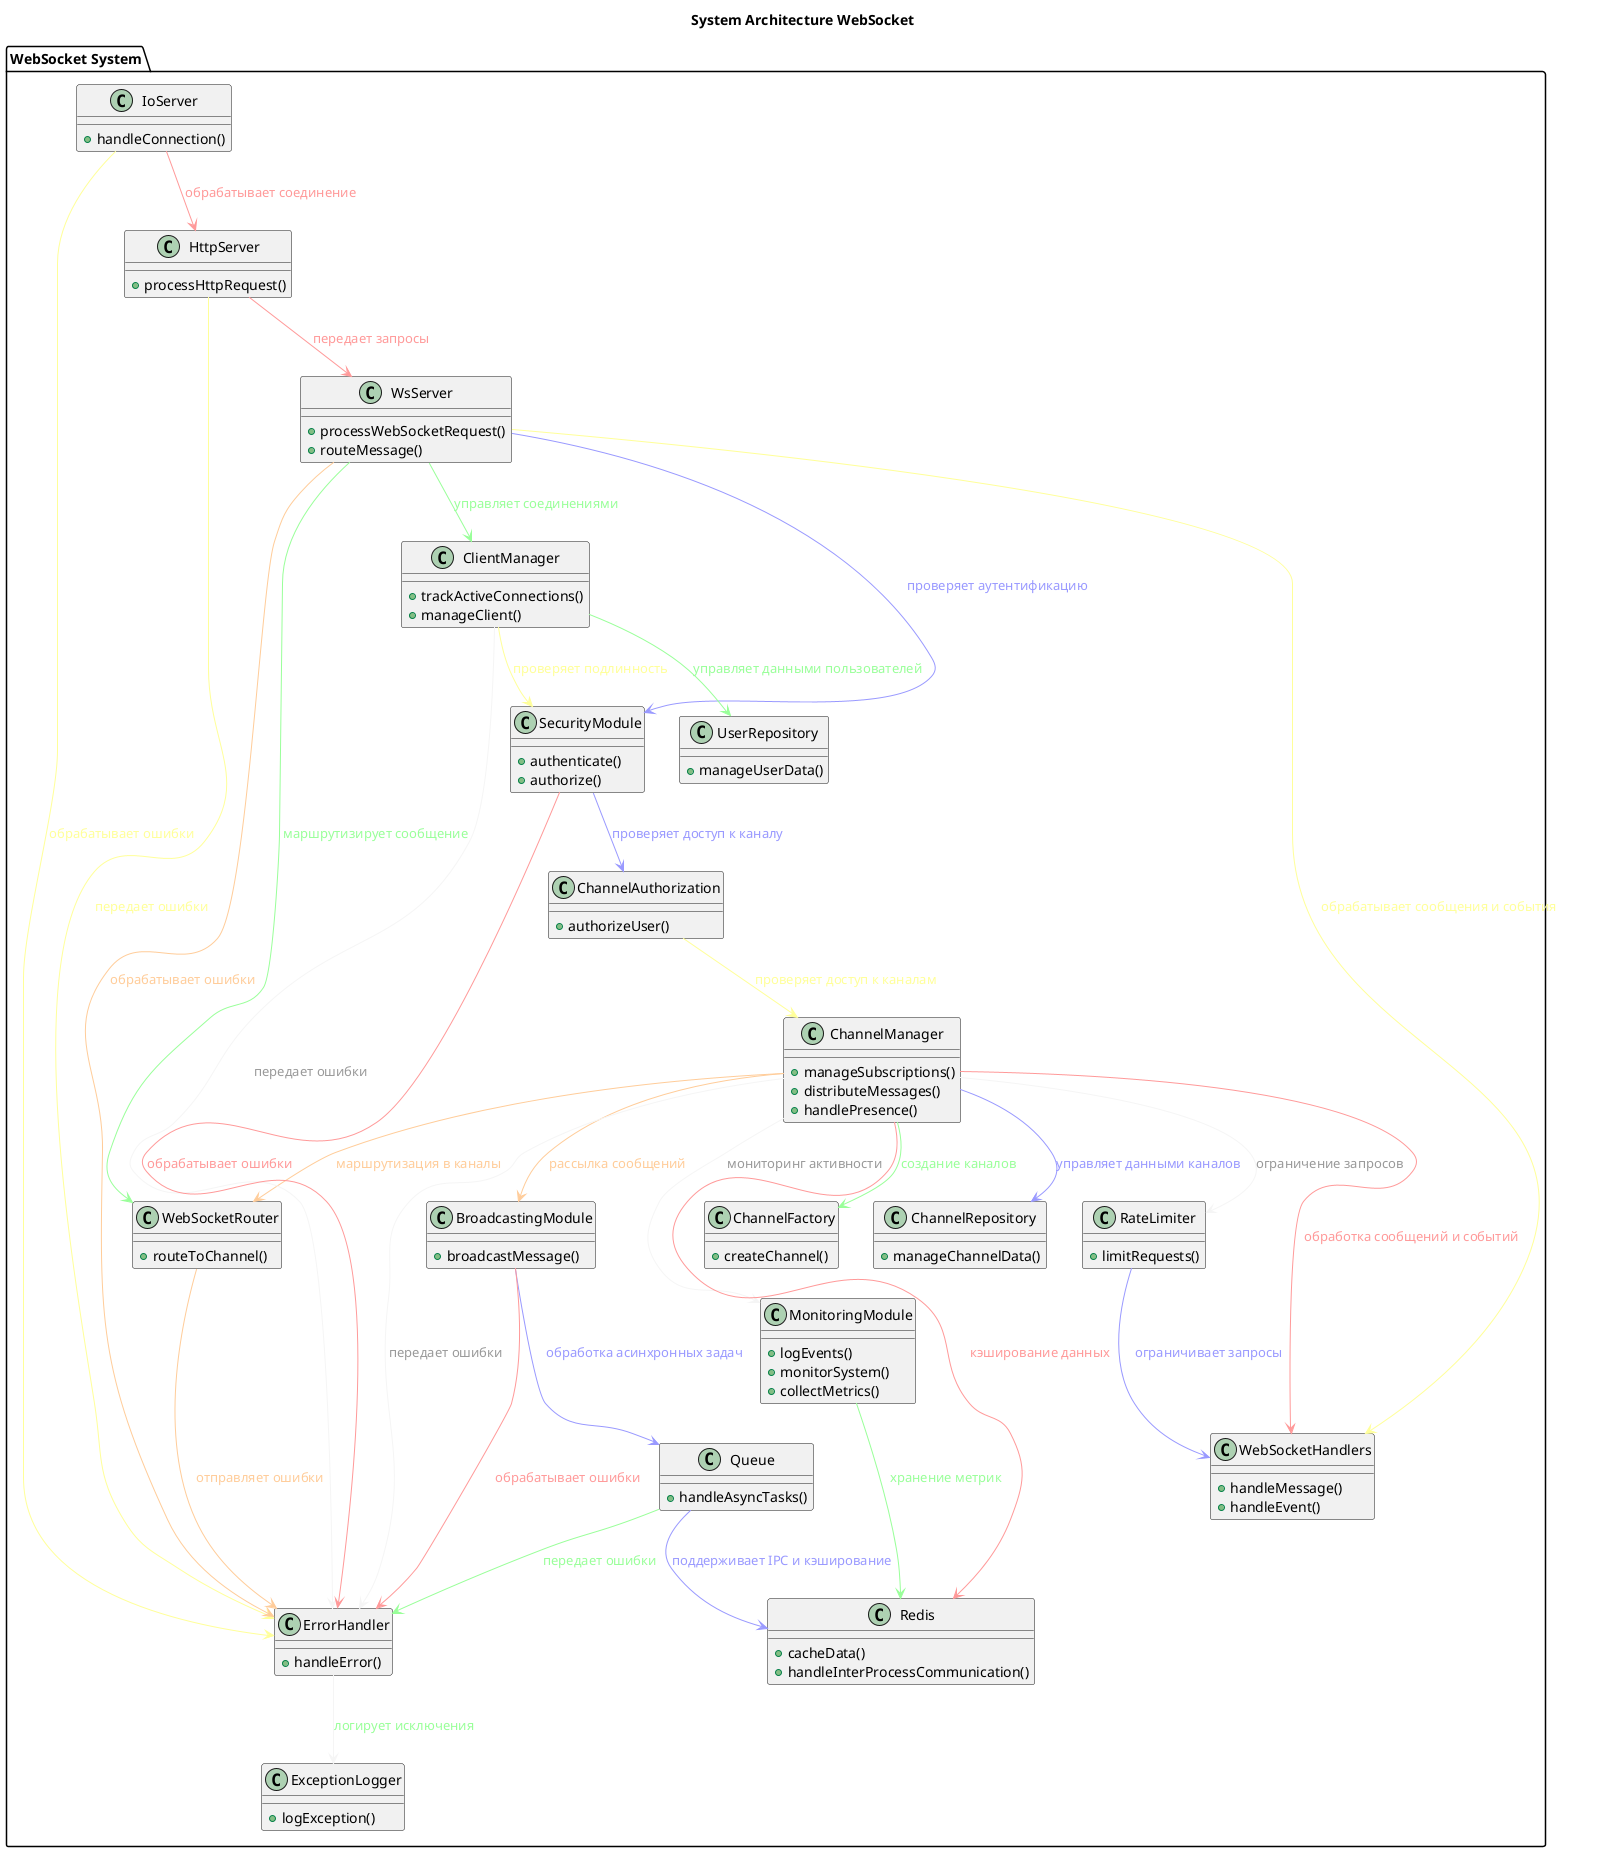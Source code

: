 @startuml
title System Architecture WebSocket

top to bottom direction

' Определяем палитру цветов для стрелок
!define COLOR_PAIR1 #F5F5F5
!define COLOR_PAIR2 #FF9999
!define COLOR_PAIR3 #99FF99
!define COLOR_PAIR4 #9999FF
!define COLOR_PAIR5 #FFFF99
!define COLOR_PAIR6 #FFCC99
!define COLOR_PAIR7 #FF99FF
!define COLOR_PAIR8 #99FFFF
!define COLOR_PAIR9 #FF6666
!define COLOR_PAIR10 #66FF66
!define COLOR_PAIR11 #6666FF
!define COLOR_PAIR12 #FFFF66
!define COLOR_PAIR13 #FFCC66
!define COLOR_PAIR14 #FF66FF
!define COLOR_PAIR15 #66FFFF
!define COLOR_PAIR16 #FF3333
!define COLOR_PAIR17 #33FF33
!define COLOR_PAIR18 #3333FF
!define COLOR_PAIR19 #FFFF33
!define COLOR_PAIR20 #FFCC33
!define COLOR_PAIR21 #FF33FF
!define COLOR_PAIR22 #33FFFF
!define COLOR_PAIR23 #FF0000
!define COLOR_PAIR24 #00FF00
!define COLOR_PAIR25 #0000FF
!define COLOR_PAIR26 #FFFF00
!define COLOR_PAIR27 #FF9900
!define COLOR_PAIR28 #99FF00
!define COLOR_PAIR29 #0099FF
!define COLOR_PAIR30 #FF00FF




package "WebSocket System" {

    ' Классы
    class ErrorHandler {
        +handleError()
        ' Комментарий: Обрабатывает ошибки и логирует исключения.
    }

    class IoServer {
        +handleConnection()
        ' Комментарий: Обрабатывает входящие соединения.
    }
    class HttpServer {
        +processHttpRequest()
        ' Комментарий: Обрабатывает HTTP-запросы для WebSocket-соединений.
    }
    class WsServer {
        +processWebSocketRequest()
        +routeMessage()
        ' Комментарий: Управляет WebSocket-соединениями и маршрутизацией сообщений.
    }
    class WebSocketRouter {
        +routeToChannel()
        ' Комментарий: Маршрутизирует сообщения в соответствующие каналы.
    }
    class ClientManager {
        +trackActiveConnections()
        +manageClient()
        ' Комментарий: Управляет активными соединениями клиентов.
    }
    class ChannelManager {
        +manageSubscriptions()
        +distributeMessages()
        +handlePresence()
        ' Комментарий: Управляет подписками, распределением сообщений и присутствием.
    }
    class SecurityModule {
        +authenticate()
        +authorize()
        ' Комментарий: Отвечает за аутентификацию и авторизацию.
    }
    class ChannelAuthorization {
        +authorizeUser()
        ' Комментарий: Проверяет доступ пользователя к каналу.
    }
    class BroadcastingModule {
        +broadcastMessage()
        ' Комментарий: Отвечает за рассылку сообщений.
    }
    class MonitoringModule {
        +logEvents()
        +monitorSystem()
        +collectMetrics()
        ' Комментарий: Осуществляет мониторинг и логирование.
    }
    class Queue {
        +handleAsyncTasks()
        ' Комментарий: Управляет асинхронными задачами и обработкой сообщений.
    }
    class Redis {
        +cacheData()
        +handleInterProcessCommunication()
        ' Комментарий: Кэширует данные и обеспечивает IPC.
    }
    class ChannelFactory {
        +createChannel()
        ' Комментарий: Создает различные типы каналов.
    }
    class ExceptionLogger {
        +logException()
        ' Комментарий: Логирует исключения.
    }
    class UserRepository {
        +manageUserData()
        ' Комментарий: Управляет данными пользователей.
    }
    class ChannelRepository {
        +manageChannelData()
        ' Комментарий: Управляет данными каналов.
    }
    class RateLimiter {
        +limitRequests()
        ' Комментарий: Ограничивает количество запросов от клиента.
    }
    class WebSocketHandlers {
        +handleMessage()
        +handleEvent()
        ' Комментарий: Обрабатывает сообщения и события от клиентов.
    }

    ' Связи между классами
    ErrorHandler -[COLOR_PAIR1]-> ExceptionLogger : <color:#99FF99>логирует исключения</color>
    IoServer -[COLOR_PAIR2]-> HttpServer : <color:#FF9999>обрабатывает соединение</color>
    HttpServer -[COLOR_PAIR2]-> WsServer : <color:#FF9999>передает запросы</color>
    WsServer -[COLOR_PAIR3]-> WebSocketRouter : <color:#99FF99>маршрутизирует сообщение</color>
    WsServer -[COLOR_PAIR3]-> ClientManager : <color:#99FF99>управляет соединениями</color>
    WsServer -[COLOR_PAIR4]-> SecurityModule : <color:#9999FF>проверяет аутентификацию</color>
    SecurityModule -[COLOR_PAIR4]-> ChannelAuthorization : <color:#9999FF>проверяет доступ к каналу</color>
    WsServer -[COLOR_PAIR5]-> WebSocketHandlers : <color:#FFFF99>обрабатывает сообщения и события</color>
    ClientManager -[COLOR_PAIR5]-> SecurityModule : <color:#FFFF99>проверяет подлинность</color>
    ChannelManager -[COLOR_PAIR6]-> WebSocketRouter : <color:#FFCC99>маршрутизация в каналы</color>
    ChannelManager -[COLOR_PAIR6]-> BroadcastingModule : <color:#FFCC99>рассылка сообщений</color>
    ChannelManager -[COLOR_PAIR1]-> MonitoringModule : <color:#999999>мониторинг активности</color>
    ChannelManager -[COLOR_PAIR1]-> RateLimiter : <color:#999999>ограничение запросов</color>
    ChannelManager -[COLOR_PAIR2]-> WebSocketHandlers : <color:#FF9999>обработка сообщений и событий</color>
    ChannelManager -[COLOR_PAIR2]-> Redis : <color:#FF9999>кэширование данных</color>
    ChannelManager -[COLOR_PAIR3]-> ChannelFactory : <color:#99FF99>создание каналов</color>
    MonitoringModule -[COLOR_PAIR3]-> Redis : <color:#99FF99>хранение метрик</color>
    BroadcastingModule -[COLOR_PAIR4]-> Queue : <color:#9999FF>обработка асинхронных задач</color>
    Queue -[COLOR_PAIR4]-> Redis : <color:#9999FF>поддерживает IPC и кэширование</color>
    IoServer -[COLOR_PAIR5]-> ErrorHandler : <color:#FFFF99>обрабатывает ошибки</color>
    HttpServer -[COLOR_PAIR5]-> ErrorHandler : <color:#FFFF99>передает ошибки</color>
    WsServer -[COLOR_PAIR6]-> ErrorHandler : <color:#FFCC99>обрабатывает ошибки</color>
    WebSocketRouter -[COLOR_PAIR6]-> ErrorHandler : <color:#FFCC99>отправляет ошибки</color>
    ClientManager -[COLOR_PAIR1]-> ErrorHandler : <color:#999999>передает ошибки</color>
    ChannelManager -[COLOR_PAIR1]-> ErrorHandler : <color:#999999>передает ошибки</color>
    SecurityModule -[COLOR_PAIR2]-> ErrorHandler : <color:#FF9999>обрабатывает ошибки</color>
    BroadcastingModule -[COLOR_PAIR2]-> ErrorHandler : <color:#FF9999>обрабатывает ошибки</color>
    Queue -[COLOR_PAIR3]-> ErrorHandler : <color:#99FF99>передает ошибки</color>
    ClientManager -[COLOR_PAIR3]-> UserRepository : <color:#99FF99>управляет данными пользователей</color>
    ChannelManager -[COLOR_PAIR4]-> ChannelRepository : <color:#9999FF>управляет данными каналов</color>
    RateLimiter -[COLOR_PAIR4]-> WebSocketHandlers : <color:#9999FF>ограничивает запросы</color>
    ChannelAuthorization -[COLOR_PAIR5]-> ChannelManager : <color:#FFFF99>проверяет доступ к каналам</color>
}

@enduml
